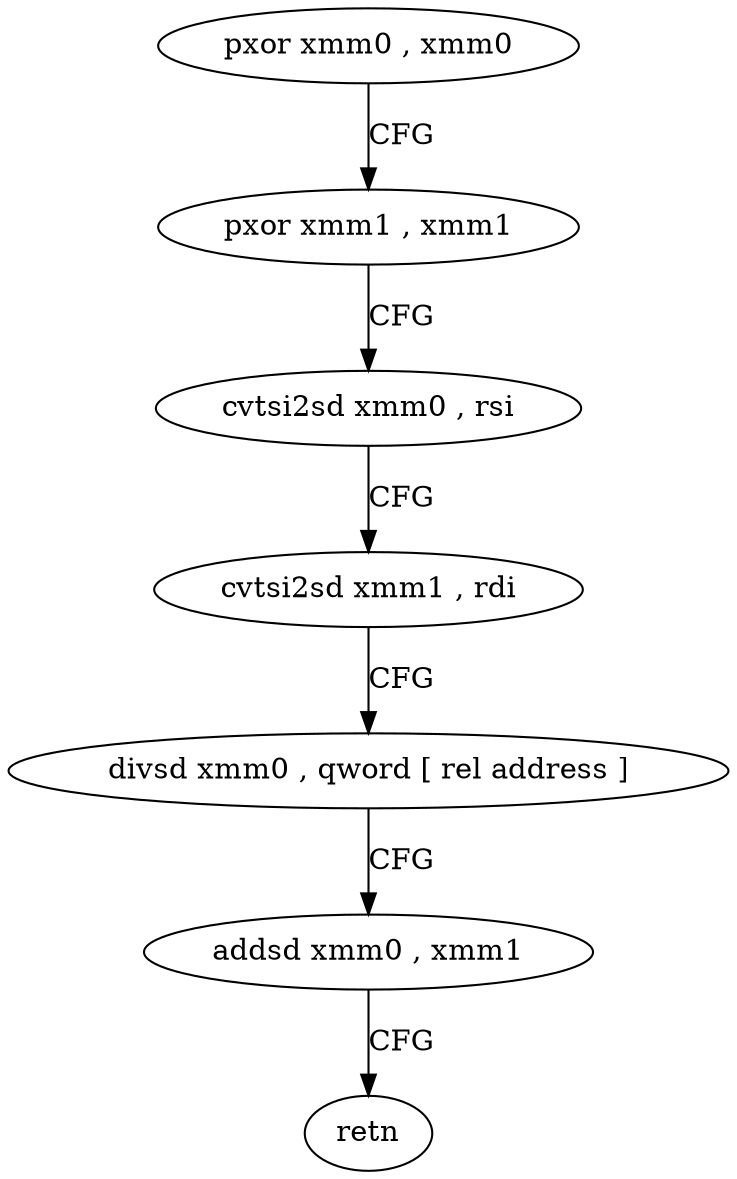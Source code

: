 digraph "func" {
"280304" [label = "pxor xmm0 , xmm0" ]
"280308" [label = "pxor xmm1 , xmm1" ]
"280312" [label = "cvtsi2sd xmm0 , rsi" ]
"280317" [label = "cvtsi2sd xmm1 , rdi" ]
"280322" [label = "divsd xmm0 , qword [ rel address ]" ]
"280330" [label = "addsd xmm0 , xmm1" ]
"280334" [label = "retn" ]
"280304" -> "280308" [ label = "CFG" ]
"280308" -> "280312" [ label = "CFG" ]
"280312" -> "280317" [ label = "CFG" ]
"280317" -> "280322" [ label = "CFG" ]
"280322" -> "280330" [ label = "CFG" ]
"280330" -> "280334" [ label = "CFG" ]
}

